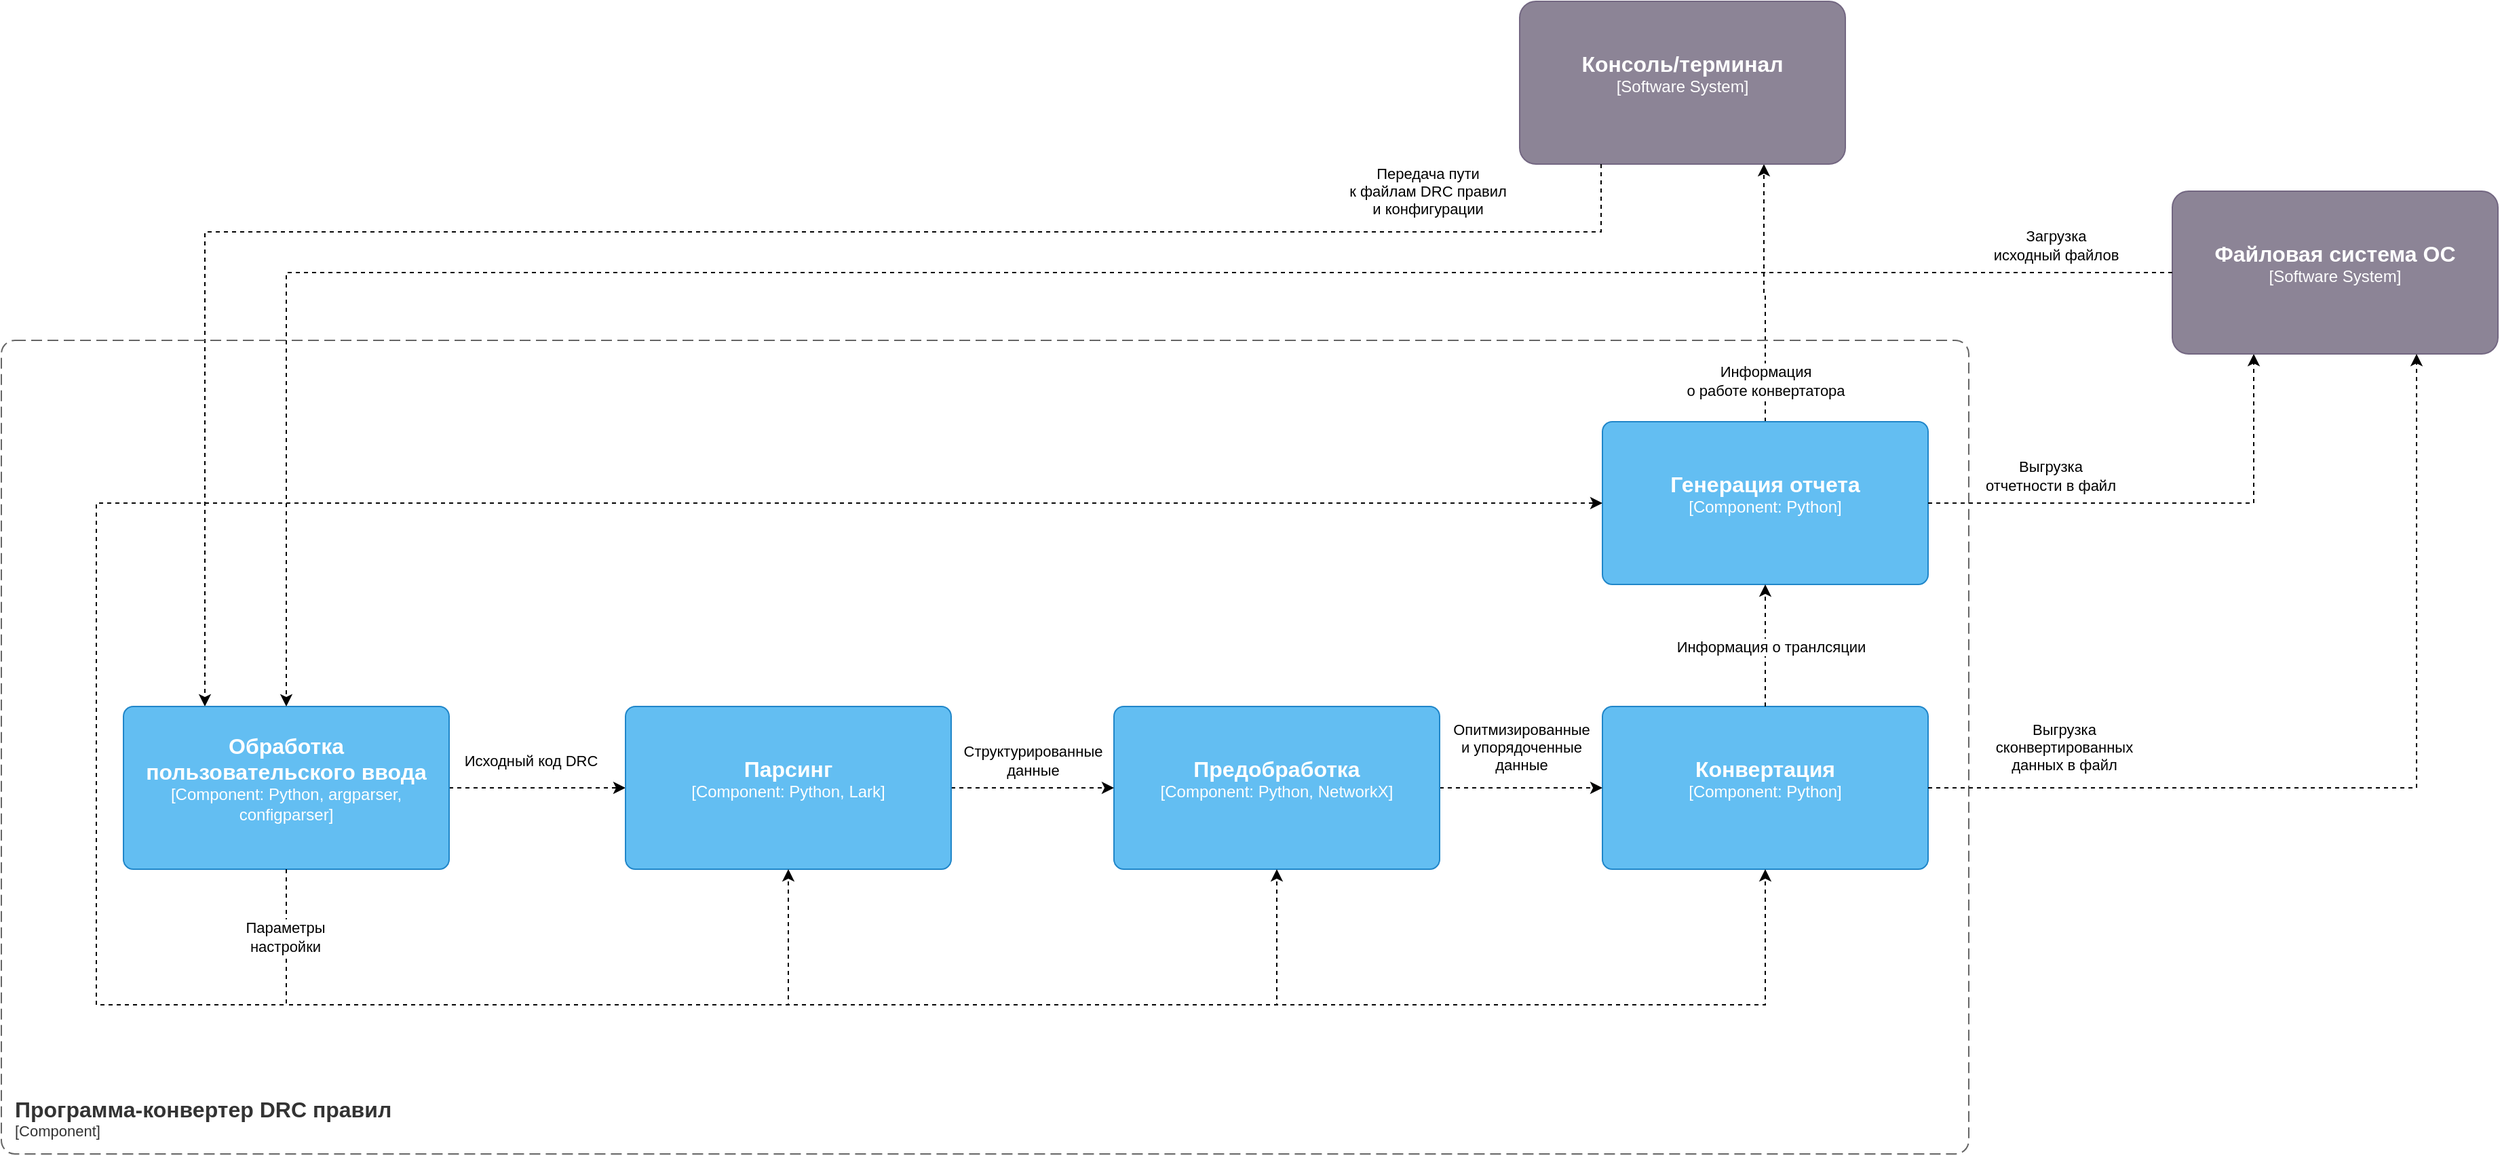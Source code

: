 <mxfile version="24.7.17">
  <diagram name="Страница — 1" id="iya0kXq6-JlQzgDN-NjO">
    <mxGraphModel dx="1593" dy="937" grid="1" gridSize="10" guides="1" tooltips="1" connect="1" arrows="1" fold="1" page="1" pageScale="1" pageWidth="827" pageHeight="1169" math="0" shadow="0">
      <root>
        <mxCell id="0" />
        <mxCell id="1" parent="0" />
        <mxCell id="L2XNWcii2aWg_RuWrpqC-6" style="edgeStyle=orthogonalEdgeStyle;rounded=0;orthogonalLoop=1;jettySize=auto;html=1;dashed=1;entryX=0.75;entryY=1;entryDx=0;entryDy=0;entryPerimeter=0;" parent="1" source="L2XNWcii2aWg_RuWrpqC-65" target="L2XNWcii2aWg_RuWrpqC-10" edge="1">
          <mxGeometry relative="1" as="geometry">
            <mxPoint x="1300" y="90" as="sourcePoint" />
          </mxGeometry>
        </mxCell>
        <mxCell id="L2XNWcii2aWg_RuWrpqC-7" value="Информация&lt;div&gt;о работе конвертатора&lt;/div&gt;" style="edgeLabel;html=1;align=center;verticalAlign=middle;resizable=0;points=[];" parent="L2XNWcii2aWg_RuWrpqC-6" vertex="1" connectable="0">
          <mxGeometry relative="1" as="geometry">
            <mxPoint y="65" as="offset" />
          </mxGeometry>
        </mxCell>
        <object placeholders="1" c4Name="Консоль/терминал" c4Type="Software System" c4Description="" label="&lt;font style=&quot;font-size: 16px&quot;&gt;&lt;b&gt;%c4Name%&lt;/b&gt;&lt;/font&gt;&lt;div&gt;[%c4Type%]&lt;/div&gt;&lt;br&gt;&lt;div&gt;&lt;font style=&quot;font-size: 11px&quot;&gt;&lt;font color=&quot;#cccccc&quot;&gt;%c4Description%&lt;/font&gt;&lt;/div&gt;" id="L2XNWcii2aWg_RuWrpqC-10">
          <mxCell style="rounded=1;whiteSpace=wrap;html=1;labelBackgroundColor=none;fillColor=#8C8496;fontColor=#ffffff;align=center;arcSize=10;strokeColor=#736782;metaEdit=1;resizable=0;points=[[0.25,0,0],[0.5,0,0],[0.75,0,0],[1,0.25,0],[1,0.5,0],[1,0.75,0],[0.75,1,0],[0.5,1,0],[0.25,1,0],[0,0.75,0],[0,0.5,0],[0,0.25,0]];" parent="1" vertex="1">
            <mxGeometry x="1139" y="20" width="240" height="120" as="geometry" />
          </mxCell>
        </object>
        <mxCell id="L2XNWcii2aWg_RuWrpqC-11" style="edgeStyle=orthogonalEdgeStyle;rounded=0;orthogonalLoop=1;jettySize=auto;html=1;entryX=0.25;entryY=0;entryDx=0;entryDy=0;entryPerimeter=0;dashed=1;" parent="1" source="L2XNWcii2aWg_RuWrpqC-10" target="L2XNWcii2aWg_RuWrpqC-64" edge="1">
          <mxGeometry relative="1" as="geometry">
            <mxPoint x="1180" y="90" as="targetPoint" />
            <Array as="points">
              <mxPoint x="1199" y="190" />
              <mxPoint x="170" y="190" />
            </Array>
          </mxGeometry>
        </mxCell>
        <mxCell id="L2XNWcii2aWg_RuWrpqC-12" value="Передача пути&lt;div&gt;к файлам DRC правил&lt;div&gt;и конфигурации&lt;/div&gt;&lt;/div&gt;" style="edgeLabel;html=1;align=center;verticalAlign=middle;resizable=0;points=[];" parent="L2XNWcii2aWg_RuWrpqC-11" vertex="1" connectable="0">
          <mxGeometry x="-0.018" y="-2" relative="1" as="geometry">
            <mxPoint x="523" y="-28" as="offset" />
          </mxGeometry>
        </mxCell>
        <object placeholders="1" c4Name="Программа-конвертер DRC правил" c4Type="SystemScopeBoundary" c4Application="Component" label="&lt;font style=&quot;font-size: 16px&quot;&gt;&lt;b&gt;&lt;div style=&quot;text-align: left&quot;&gt;%c4Name%&lt;/div&gt;&lt;/b&gt;&lt;/font&gt;&lt;div style=&quot;text-align: left&quot;&gt;[%c4Application%]&lt;/div&gt;" id="L2XNWcii2aWg_RuWrpqC-62">
          <mxCell style="rounded=1;fontSize=11;whiteSpace=wrap;html=1;dashed=1;arcSize=20;fillColor=none;strokeColor=#666666;fontColor=#333333;labelBackgroundColor=none;align=left;verticalAlign=bottom;labelBorderColor=none;spacingTop=0;spacing=10;dashPattern=8 4;metaEdit=1;rotatable=0;perimeter=rectanglePerimeter;noLabel=0;labelPadding=0;allowArrows=0;connectable=0;expand=0;recursiveResize=0;editable=1;pointerEvents=0;absoluteArcSize=1;points=[[0.25,0,0],[0.5,0,0],[0.75,0,0],[1,0.25,0],[1,0.5,0],[1,0.75,0],[0.75,1,0],[0.5,1,0],[0.25,1,0],[0,0.75,0],[0,0.5,0],[0,0.25,0]];" parent="1" vertex="1">
            <mxGeometry x="20" y="270" width="1450" height="600" as="geometry" />
          </mxCell>
        </object>
        <mxCell id="L2XNWcii2aWg_RuWrpqC-69" style="edgeStyle=orthogonalEdgeStyle;rounded=0;orthogonalLoop=1;jettySize=auto;html=1;dashed=1;" parent="1" source="L2XNWcii2aWg_RuWrpqC-64" target="L2XNWcii2aWg_RuWrpqC-68" edge="1">
          <mxGeometry relative="1" as="geometry" />
        </mxCell>
        <mxCell id="L2XNWcii2aWg_RuWrpqC-70" value="Исходный код DRC" style="edgeLabel;html=1;align=center;verticalAlign=middle;resizable=0;points=[];" parent="L2XNWcii2aWg_RuWrpqC-69" vertex="1" connectable="0">
          <mxGeometry x="0.077" y="-3" relative="1" as="geometry">
            <mxPoint x="-10" y="-23" as="offset" />
          </mxGeometry>
        </mxCell>
        <object placeholders="1" c4Name="Обработка пользовательского ввода" c4Type="Component" c4Technology="Python, argparser, configparser" c4Description="" label="&lt;font style=&quot;font-size: 16px&quot;&gt;&lt;b&gt;%c4Name%&lt;/b&gt;&lt;/font&gt;&lt;div&gt;[%c4Type%: %c4Technology%]&lt;/div&gt;&lt;br&gt;&lt;div&gt;&lt;font style=&quot;font-size: 11px&quot;&gt;%c4Description%&lt;/font&gt;&lt;/div&gt;" id="L2XNWcii2aWg_RuWrpqC-64">
          <mxCell style="rounded=1;whiteSpace=wrap;html=1;labelBackgroundColor=none;fillColor=#63BEF2;fontColor=#ffffff;align=center;arcSize=6;strokeColor=#2086C9;metaEdit=1;resizable=0;points=[[0.25,0,0],[0.5,0,0],[0.75,0,0],[1,0.25,0],[1,0.5,0],[1,0.75,0],[0.75,1,0],[0.5,1,0],[0.25,1,0],[0,0.75,0],[0,0.5,0],[0,0.25,0]];" parent="1" vertex="1">
            <mxGeometry x="110" y="540" width="240" height="120" as="geometry" />
          </mxCell>
        </object>
        <object placeholders="1" c4Name="Генерация отчета" c4Type="Component" c4Technology="Python" c4Description="" label="&lt;font style=&quot;font-size: 16px&quot;&gt;&lt;b&gt;%c4Name%&lt;/b&gt;&lt;/font&gt;&lt;div&gt;[%c4Type%: %c4Technology%]&lt;/div&gt;&lt;br&gt;&lt;div&gt;&lt;font style=&quot;font-size: 11px&quot;&gt;%c4Description%&lt;/font&gt;&lt;/div&gt;" id="L2XNWcii2aWg_RuWrpqC-65">
          <mxCell style="rounded=1;whiteSpace=wrap;html=1;labelBackgroundColor=none;fillColor=#63BEF2;fontColor=#ffffff;align=center;arcSize=6;strokeColor=#2086C9;metaEdit=1;resizable=0;points=[[0.25,0,0],[0.5,0,0],[0.75,0,0],[1,0.25,0],[1,0.5,0],[1,0.75,0],[0.75,1,0],[0.5,1,0],[0.25,1,0],[0,0.75,0],[0,0.5,0],[0,0.25,0]];" parent="1" vertex="1">
            <mxGeometry x="1200" y="330" width="240" height="120" as="geometry" />
          </mxCell>
        </object>
        <object placeholders="1" c4Name="Конвертация" c4Type="Component" c4Technology="Python" c4Description="" label="&lt;font style=&quot;font-size: 16px&quot;&gt;&lt;b&gt;%c4Name%&lt;/b&gt;&lt;/font&gt;&lt;div&gt;[%c4Type%: %c4Technology%]&lt;/div&gt;&lt;br&gt;&lt;div&gt;&lt;font style=&quot;font-size: 11px&quot;&gt;%c4Description%&lt;/font&gt;&lt;/div&gt;" id="L2XNWcii2aWg_RuWrpqC-66">
          <mxCell style="rounded=1;whiteSpace=wrap;html=1;labelBackgroundColor=none;fillColor=#63BEF2;fontColor=#ffffff;align=center;arcSize=6;strokeColor=#2086C9;metaEdit=1;resizable=0;points=[[0.25,0,0],[0.5,0,0],[0.75,0,0],[1,0.25,0],[1,0.5,0],[1,0.75,0],[0.75,1,0],[0.5,1,0],[0.25,1,0],[0,0.75,0],[0,0.5,0],[0,0.25,0]];" parent="1" vertex="1">
            <mxGeometry x="1200" y="540" width="240" height="120" as="geometry" />
          </mxCell>
        </object>
        <mxCell id="L2XNWcii2aWg_RuWrpqC-73" style="edgeStyle=orthogonalEdgeStyle;rounded=0;orthogonalLoop=1;jettySize=auto;html=1;dashed=1;" parent="1" source="L2XNWcii2aWg_RuWrpqC-67" target="L2XNWcii2aWg_RuWrpqC-66" edge="1">
          <mxGeometry relative="1" as="geometry" />
        </mxCell>
        <mxCell id="L2XNWcii2aWg_RuWrpqC-74" value="Опитмизированные&lt;div&gt;и упорядоченные&lt;/div&gt;&lt;div&gt;данные&lt;/div&gt;" style="edgeLabel;html=1;align=center;verticalAlign=middle;resizable=0;points=[];" parent="L2XNWcii2aWg_RuWrpqC-73" vertex="1" connectable="0">
          <mxGeometry x="-0.1" y="1" relative="1" as="geometry">
            <mxPoint x="6" y="-29" as="offset" />
          </mxGeometry>
        </mxCell>
        <object placeholders="1" c4Name="Предобработка" c4Type="Component" c4Technology="Python, NetworkX" c4Description="" label="&lt;font style=&quot;font-size: 16px&quot;&gt;&lt;b&gt;%c4Name%&lt;/b&gt;&lt;/font&gt;&lt;div&gt;[%c4Type%: %c4Technology%]&lt;/div&gt;&lt;br&gt;&lt;div&gt;&lt;font style=&quot;font-size: 11px&quot;&gt;%c4Description%&lt;/font&gt;&lt;/div&gt;" id="L2XNWcii2aWg_RuWrpqC-67">
          <mxCell style="rounded=1;whiteSpace=wrap;html=1;labelBackgroundColor=none;fillColor=#63BEF2;fontColor=#ffffff;align=center;arcSize=6;strokeColor=#2086C9;metaEdit=1;resizable=0;points=[[0.25,0,0],[0.5,0,0],[0.75,0,0],[1,0.25,0],[1,0.5,0],[1,0.75,0],[0.75,1,0],[0.5,1,0],[0.25,1,0],[0,0.75,0],[0,0.5,0],[0,0.25,0]];" parent="1" vertex="1">
            <mxGeometry x="840" y="540" width="240" height="120" as="geometry" />
          </mxCell>
        </object>
        <mxCell id="L2XNWcii2aWg_RuWrpqC-71" style="edgeStyle=orthogonalEdgeStyle;rounded=0;orthogonalLoop=1;jettySize=auto;html=1;dashed=1;" parent="1" source="L2XNWcii2aWg_RuWrpqC-68" target="L2XNWcii2aWg_RuWrpqC-67" edge="1">
          <mxGeometry relative="1" as="geometry" />
        </mxCell>
        <mxCell id="L2XNWcii2aWg_RuWrpqC-72" value="Структурированные&lt;div&gt;данные&lt;/div&gt;" style="edgeLabel;html=1;align=center;verticalAlign=middle;resizable=0;points=[];" parent="L2XNWcii2aWg_RuWrpqC-71" vertex="1" connectable="0">
          <mxGeometry x="-0.083" y="-1" relative="1" as="geometry">
            <mxPoint x="5" y="-21" as="offset" />
          </mxGeometry>
        </mxCell>
        <object placeholders="1" c4Name="Парсинг" c4Type="Component" c4Technology="Python, Lark" c4Description="" label="&lt;font style=&quot;font-size: 16px&quot;&gt;&lt;b&gt;%c4Name%&lt;/b&gt;&lt;/font&gt;&lt;div&gt;[%c4Type%: %c4Technology%]&lt;/div&gt;&lt;br&gt;&lt;div&gt;&lt;font style=&quot;font-size: 11px&quot;&gt;%c4Description%&lt;/font&gt;&lt;/div&gt;" id="L2XNWcii2aWg_RuWrpqC-68">
          <mxCell style="rounded=1;whiteSpace=wrap;html=1;labelBackgroundColor=none;fillColor=#63BEF2;fontColor=#ffffff;align=center;arcSize=6;strokeColor=#2086C9;metaEdit=1;resizable=0;points=[[0.25,0,0],[0.5,0,0],[0.75,0,0],[1,0.25,0],[1,0.5,0],[1,0.75,0],[0.75,1,0],[0.5,1,0],[0.25,1,0],[0,0.75,0],[0,0.5,0],[0,0.25,0]];" parent="1" vertex="1">
            <mxGeometry x="480" y="540" width="240" height="120" as="geometry" />
          </mxCell>
        </object>
        <mxCell id="L2XNWcii2aWg_RuWrpqC-75" style="edgeStyle=orthogonalEdgeStyle;rounded=0;orthogonalLoop=1;jettySize=auto;html=1;entryX=0.5;entryY=1;entryDx=0;entryDy=0;entryPerimeter=0;dashed=1;" parent="1" source="L2XNWcii2aWg_RuWrpqC-66" target="L2XNWcii2aWg_RuWrpqC-65" edge="1">
          <mxGeometry relative="1" as="geometry" />
        </mxCell>
        <mxCell id="L2XNWcii2aWg_RuWrpqC-76" value="Информация о транлсяции" style="edgeLabel;html=1;align=center;verticalAlign=middle;resizable=0;points=[];" parent="L2XNWcii2aWg_RuWrpqC-75" vertex="1" connectable="0">
          <mxGeometry x="-0.022" y="-4" relative="1" as="geometry">
            <mxPoint as="offset" />
          </mxGeometry>
        </mxCell>
        <mxCell id="L2XNWcii2aWg_RuWrpqC-77" style="edgeStyle=orthogonalEdgeStyle;rounded=0;orthogonalLoop=1;jettySize=auto;html=1;dashed=1;entryX=0.25;entryY=1;entryDx=0;entryDy=0;entryPerimeter=0;" parent="1" source="L2XNWcii2aWg_RuWrpqC-65" target="L2XNWcii2aWg_RuWrpqC-79" edge="1">
          <mxGeometry relative="1" as="geometry">
            <mxPoint x="1680" y="480" as="sourcePoint" />
            <mxPoint x="1807" y="480" as="targetPoint" />
            <Array as="points" />
          </mxGeometry>
        </mxCell>
        <mxCell id="L2XNWcii2aWg_RuWrpqC-78" value="Выгрузка&lt;br&gt;&lt;div&gt;отчетности в файл&lt;/div&gt;" style="edgeLabel;html=1;align=center;verticalAlign=middle;resizable=0;points=[];" parent="L2XNWcii2aWg_RuWrpqC-77" vertex="1" connectable="0">
          <mxGeometry x="0.222" y="-5" relative="1" as="geometry">
            <mxPoint x="-124" y="-25" as="offset" />
          </mxGeometry>
        </mxCell>
        <object placeholders="1" c4Name="Файловая система ОС" c4Type="Software System" c4Description="" label="&lt;font style=&quot;font-size: 16px&quot;&gt;&lt;b&gt;%c4Name%&lt;/b&gt;&lt;/font&gt;&lt;div&gt;[%c4Type%]&lt;/div&gt;&lt;br&gt;&lt;div&gt;&lt;font style=&quot;font-size: 11px&quot;&gt;&lt;font color=&quot;#cccccc&quot;&gt;%c4Description%&lt;/font&gt;&lt;/div&gt;" id="L2XNWcii2aWg_RuWrpqC-79">
          <mxCell style="rounded=1;whiteSpace=wrap;html=1;labelBackgroundColor=none;fillColor=#8C8496;fontColor=#ffffff;align=center;arcSize=10;strokeColor=#736782;metaEdit=1;resizable=0;points=[[0.25,0,0],[0.5,0,0],[0.75,0,0],[1,0.25,0],[1,0.5,0],[1,0.75,0],[0.75,1,0],[0.5,1,0],[0.25,1,0],[0,0.75,0],[0,0.5,0],[0,0.25,0]];" parent="1" vertex="1">
            <mxGeometry x="1620" y="160" width="240" height="120" as="geometry" />
          </mxCell>
        </object>
        <mxCell id="L2XNWcii2aWg_RuWrpqC-80" style="edgeStyle=orthogonalEdgeStyle;rounded=0;orthogonalLoop=1;jettySize=auto;html=1;entryX=0.5;entryY=0;entryDx=0;entryDy=0;entryPerimeter=0;exitX=0;exitY=0.5;exitDx=0;exitDy=0;exitPerimeter=0;dashed=1;" parent="1" source="L2XNWcii2aWg_RuWrpqC-79" target="L2XNWcii2aWg_RuWrpqC-64" edge="1">
          <mxGeometry relative="1" as="geometry">
            <mxPoint x="1680" y="540" as="targetPoint" />
            <Array as="points">
              <mxPoint x="230" y="220" />
            </Array>
          </mxGeometry>
        </mxCell>
        <mxCell id="L2XNWcii2aWg_RuWrpqC-81" value="Загрузка&lt;div&gt;исходный файлов&lt;/div&gt;" style="edgeLabel;html=1;align=center;verticalAlign=middle;resizable=0;points=[];" parent="L2XNWcii2aWg_RuWrpqC-80" vertex="1" connectable="0">
          <mxGeometry x="0.04" y="3" relative="1" as="geometry">
            <mxPoint x="803" y="-23" as="offset" />
          </mxGeometry>
        </mxCell>
        <mxCell id="L2XNWcii2aWg_RuWrpqC-82" style="edgeStyle=orthogonalEdgeStyle;rounded=0;orthogonalLoop=1;jettySize=auto;html=1;dashed=1;entryX=0.75;entryY=1;entryDx=0;entryDy=0;entryPerimeter=0;" parent="1" source="L2XNWcii2aWg_RuWrpqC-66" target="L2XNWcii2aWg_RuWrpqC-79" edge="1">
          <mxGeometry relative="1" as="geometry">
            <mxPoint x="1450" y="400" as="sourcePoint" />
            <mxPoint x="1750" y="270" as="targetPoint" />
            <Array as="points" />
          </mxGeometry>
        </mxCell>
        <mxCell id="L2XNWcii2aWg_RuWrpqC-83" value="Выгрузка&lt;div&gt;сконвертированных&lt;/div&gt;данных в файл" style="edgeLabel;html=1;align=center;verticalAlign=middle;resizable=0;points=[];" parent="L2XNWcii2aWg_RuWrpqC-82" vertex="1" connectable="0">
          <mxGeometry x="0.222" y="-5" relative="1" as="geometry">
            <mxPoint x="-265" y="25" as="offset" />
          </mxGeometry>
        </mxCell>
        <mxCell id="Zgxfl8MzGAHAxMzY8Nfy-2" style="edgeStyle=orthogonalEdgeStyle;rounded=0;orthogonalLoop=1;jettySize=auto;html=1;entryX=0.5;entryY=1;entryDx=0;entryDy=0;entryPerimeter=0;dashed=1;" parent="1" source="L2XNWcii2aWg_RuWrpqC-64" target="L2XNWcii2aWg_RuWrpqC-68" edge="1">
          <mxGeometry relative="1" as="geometry">
            <Array as="points">
              <mxPoint x="230" y="760" />
              <mxPoint x="600" y="760" />
            </Array>
          </mxGeometry>
        </mxCell>
        <mxCell id="Zgxfl8MzGAHAxMzY8Nfy-3" style="edgeStyle=orthogonalEdgeStyle;rounded=0;orthogonalLoop=1;jettySize=auto;html=1;entryX=0.5;entryY=1;entryDx=0;entryDy=0;entryPerimeter=0;dashed=1;" parent="1" source="L2XNWcii2aWg_RuWrpqC-64" target="L2XNWcii2aWg_RuWrpqC-67" edge="1">
          <mxGeometry relative="1" as="geometry">
            <Array as="points">
              <mxPoint x="230" y="760" />
              <mxPoint x="960" y="760" />
            </Array>
          </mxGeometry>
        </mxCell>
        <mxCell id="Zgxfl8MzGAHAxMzY8Nfy-4" style="edgeStyle=orthogonalEdgeStyle;rounded=0;orthogonalLoop=1;jettySize=auto;html=1;entryX=0.5;entryY=1;entryDx=0;entryDy=0;entryPerimeter=0;dashed=1;" parent="1" source="L2XNWcii2aWg_RuWrpqC-64" target="L2XNWcii2aWg_RuWrpqC-66" edge="1">
          <mxGeometry relative="1" as="geometry">
            <Array as="points">
              <mxPoint x="230" y="760" />
              <mxPoint x="1320" y="760" />
            </Array>
          </mxGeometry>
        </mxCell>
        <mxCell id="Zgxfl8MzGAHAxMzY8Nfy-5" style="edgeStyle=orthogonalEdgeStyle;rounded=0;orthogonalLoop=1;jettySize=auto;html=1;entryX=0;entryY=0.5;entryDx=0;entryDy=0;entryPerimeter=0;dashed=1;" parent="1" source="L2XNWcii2aWg_RuWrpqC-64" target="L2XNWcii2aWg_RuWrpqC-65" edge="1">
          <mxGeometry relative="1" as="geometry">
            <Array as="points">
              <mxPoint x="230" y="760" />
              <mxPoint x="90" y="760" />
              <mxPoint x="90" y="390" />
            </Array>
          </mxGeometry>
        </mxCell>
        <mxCell id="XC0Btwzo-0E4uWRr9sjl-1" value="Параметры&lt;div&gt;настройки&lt;/div&gt;" style="edgeLabel;html=1;align=center;verticalAlign=middle;resizable=0;points=[];" parent="Zgxfl8MzGAHAxMzY8Nfy-5" vertex="1" connectable="0">
          <mxGeometry x="-0.942" y="-1" relative="1" as="geometry">
            <mxPoint as="offset" />
          </mxGeometry>
        </mxCell>
      </root>
    </mxGraphModel>
  </diagram>
</mxfile>
